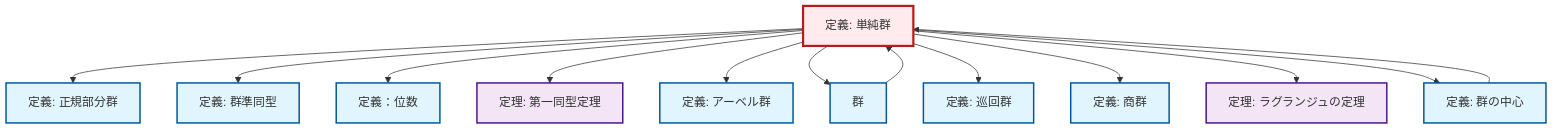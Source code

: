graph TD
    classDef definition fill:#e1f5fe,stroke:#01579b,stroke-width:2px
    classDef theorem fill:#f3e5f5,stroke:#4a148c,stroke-width:2px
    classDef axiom fill:#fff3e0,stroke:#e65100,stroke-width:2px
    classDef example fill:#e8f5e9,stroke:#1b5e20,stroke-width:2px
    classDef current fill:#ffebee,stroke:#b71c1c,stroke-width:3px
    def-cyclic-group["定義: 巡回群"]:::definition
    def-order["定義：位数"]:::definition
    thm-first-isomorphism["定理: 第一同型定理"]:::theorem
    def-abelian-group["定義: アーベル群"]:::definition
    def-simple-group["定義: 単純群"]:::definition
    def-quotient-group["定義: 商群"]:::definition
    thm-lagrange["定理: ラグランジュの定理"]:::theorem
    def-homomorphism["定義: 群準同型"]:::definition
    def-normal-subgroup["定義: 正規部分群"]:::definition
    def-group["群"]:::definition
    def-center-of-group["定義: 群の中心"]:::definition
    def-simple-group --> def-normal-subgroup
    def-simple-group --> def-homomorphism
    def-simple-group --> def-order
    def-simple-group --> thm-first-isomorphism
    def-simple-group --> def-abelian-group
    def-simple-group --> def-group
    def-simple-group --> def-cyclic-group
    def-center-of-group --> def-simple-group
    def-group --> def-simple-group
    def-simple-group --> def-quotient-group
    def-simple-group --> thm-lagrange
    def-simple-group --> def-center-of-group
    class def-simple-group current